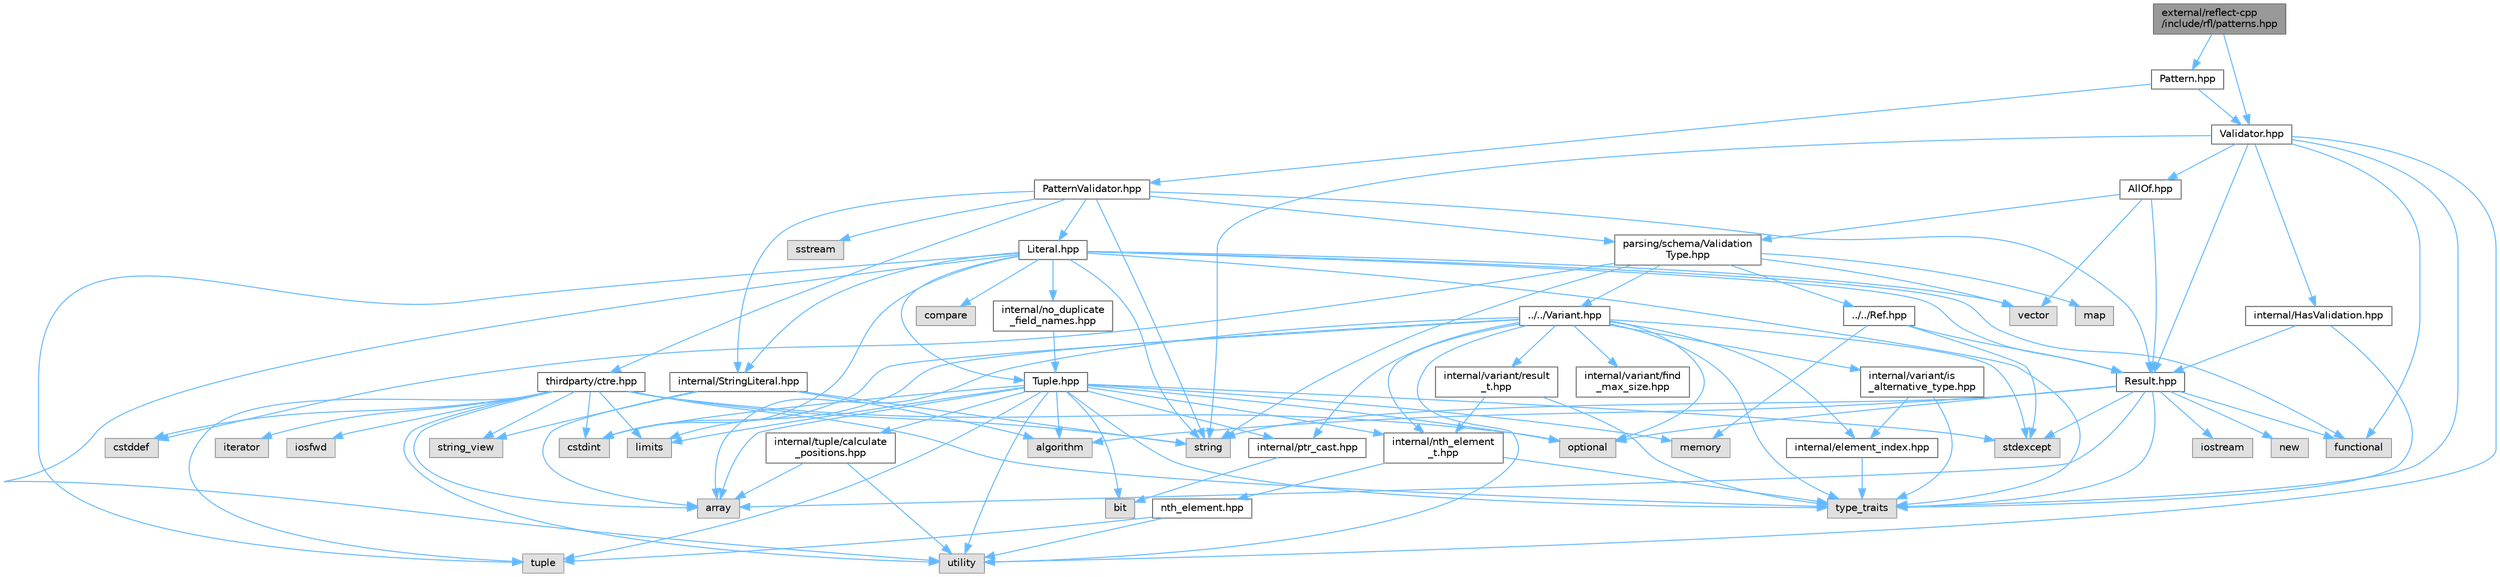 digraph "external/reflect-cpp/include/rfl/patterns.hpp"
{
 // LATEX_PDF_SIZE
  bgcolor="transparent";
  edge [fontname=Helvetica,fontsize=10,labelfontname=Helvetica,labelfontsize=10];
  node [fontname=Helvetica,fontsize=10,shape=box,height=0.2,width=0.4];
  Node1 [id="Node000001",label="external/reflect-cpp\l/include/rfl/patterns.hpp",height=0.2,width=0.4,color="gray40", fillcolor="grey60", style="filled", fontcolor="black",tooltip=" "];
  Node1 -> Node2 [id="edge1_Node000001_Node000002",color="steelblue1",style="solid",tooltip=" "];
  Node2 [id="Node000002",label="Pattern.hpp",height=0.2,width=0.4,color="grey40", fillcolor="white", style="filled",URL="$_pattern_8hpp.html",tooltip=" "];
  Node2 -> Node3 [id="edge2_Node000002_Node000003",color="steelblue1",style="solid",tooltip=" "];
  Node3 [id="Node000003",label="PatternValidator.hpp",height=0.2,width=0.4,color="grey40", fillcolor="white", style="filled",URL="$_pattern_validator_8hpp.html",tooltip=" "];
  Node3 -> Node4 [id="edge3_Node000003_Node000004",color="steelblue1",style="solid",tooltip=" "];
  Node4 [id="Node000004",label="sstream",height=0.2,width=0.4,color="grey60", fillcolor="#E0E0E0", style="filled",tooltip=" "];
  Node3 -> Node5 [id="edge4_Node000003_Node000005",color="steelblue1",style="solid",tooltip=" "];
  Node5 [id="Node000005",label="string",height=0.2,width=0.4,color="grey60", fillcolor="#E0E0E0", style="filled",tooltip=" "];
  Node3 -> Node6 [id="edge5_Node000003_Node000006",color="steelblue1",style="solid",tooltip=" "];
  Node6 [id="Node000006",label="thirdparty/ctre.hpp",height=0.2,width=0.4,color="grey40", fillcolor="white", style="filled",URL="$ctre_8hpp.html",tooltip=" "];
  Node6 -> Node7 [id="edge6_Node000006_Node000007",color="steelblue1",style="solid",tooltip=" "];
  Node7 [id="Node000007",label="utility",height=0.2,width=0.4,color="grey60", fillcolor="#E0E0E0", style="filled",tooltip=" "];
  Node6 -> Node8 [id="edge7_Node000006_Node000008",color="steelblue1",style="solid",tooltip=" "];
  Node8 [id="Node000008",label="cstddef",height=0.2,width=0.4,color="grey60", fillcolor="#E0E0E0", style="filled",tooltip=" "];
  Node6 -> Node9 [id="edge8_Node000006_Node000009",color="steelblue1",style="solid",tooltip=" "];
  Node9 [id="Node000009",label="string_view",height=0.2,width=0.4,color="grey60", fillcolor="#E0E0E0", style="filled",tooltip=" "];
  Node6 -> Node10 [id="edge9_Node000006_Node000010",color="steelblue1",style="solid",tooltip=" "];
  Node10 [id="Node000010",label="array",height=0.2,width=0.4,color="grey60", fillcolor="#E0E0E0", style="filled",tooltip=" "];
  Node6 -> Node11 [id="edge10_Node000006_Node000011",color="steelblue1",style="solid",tooltip=" "];
  Node11 [id="Node000011",label="cstdint",height=0.2,width=0.4,color="grey60", fillcolor="#E0E0E0", style="filled",tooltip=" "];
  Node6 -> Node12 [id="edge11_Node000006_Node000012",color="steelblue1",style="solid",tooltip=" "];
  Node12 [id="Node000012",label="type_traits",height=0.2,width=0.4,color="grey60", fillcolor="#E0E0E0", style="filled",tooltip=" "];
  Node6 -> Node13 [id="edge12_Node000006_Node000013",color="steelblue1",style="solid",tooltip=" "];
  Node13 [id="Node000013",label="limits",height=0.2,width=0.4,color="grey60", fillcolor="#E0E0E0", style="filled",tooltip=" "];
  Node6 -> Node14 [id="edge13_Node000006_Node000014",color="steelblue1",style="solid",tooltip=" "];
  Node14 [id="Node000014",label="tuple",height=0.2,width=0.4,color="grey60", fillcolor="#E0E0E0", style="filled",tooltip=" "];
  Node6 -> Node5 [id="edge14_Node000006_Node000005",color="steelblue1",style="solid",tooltip=" "];
  Node6 -> Node15 [id="edge15_Node000006_Node000015",color="steelblue1",style="solid",tooltip=" "];
  Node15 [id="Node000015",label="iterator",height=0.2,width=0.4,color="grey60", fillcolor="#E0E0E0", style="filled",tooltip=" "];
  Node6 -> Node16 [id="edge16_Node000006_Node000016",color="steelblue1",style="solid",tooltip=" "];
  Node16 [id="Node000016",label="optional",height=0.2,width=0.4,color="grey60", fillcolor="#E0E0E0", style="filled",tooltip=" "];
  Node6 -> Node17 [id="edge17_Node000006_Node000017",color="steelblue1",style="solid",tooltip=" "];
  Node17 [id="Node000017",label="iosfwd",height=0.2,width=0.4,color="grey60", fillcolor="#E0E0E0", style="filled",tooltip=" "];
  Node3 -> Node18 [id="edge18_Node000003_Node000018",color="steelblue1",style="solid",tooltip=" "];
  Node18 [id="Node000018",label="Literal.hpp",height=0.2,width=0.4,color="grey40", fillcolor="white", style="filled",URL="$_literal_8hpp.html",tooltip=" "];
  Node18 -> Node19 [id="edge19_Node000018_Node000019",color="steelblue1",style="solid",tooltip=" "];
  Node19 [id="Node000019",label="compare",height=0.2,width=0.4,color="grey60", fillcolor="#E0E0E0", style="filled",tooltip=" "];
  Node18 -> Node11 [id="edge20_Node000018_Node000011",color="steelblue1",style="solid",tooltip=" "];
  Node18 -> Node20 [id="edge21_Node000018_Node000020",color="steelblue1",style="solid",tooltip=" "];
  Node20 [id="Node000020",label="functional",height=0.2,width=0.4,color="grey60", fillcolor="#E0E0E0", style="filled",tooltip=" "];
  Node18 -> Node5 [id="edge22_Node000018_Node000005",color="steelblue1",style="solid",tooltip=" "];
  Node18 -> Node14 [id="edge23_Node000018_Node000014",color="steelblue1",style="solid",tooltip=" "];
  Node18 -> Node12 [id="edge24_Node000018_Node000012",color="steelblue1",style="solid",tooltip=" "];
  Node18 -> Node7 [id="edge25_Node000018_Node000007",color="steelblue1",style="solid",tooltip=" "];
  Node18 -> Node21 [id="edge26_Node000018_Node000021",color="steelblue1",style="solid",tooltip=" "];
  Node21 [id="Node000021",label="vector",height=0.2,width=0.4,color="grey60", fillcolor="#E0E0E0", style="filled",tooltip=" "];
  Node18 -> Node22 [id="edge27_Node000018_Node000022",color="steelblue1",style="solid",tooltip=" "];
  Node22 [id="Node000022",label="Result.hpp",height=0.2,width=0.4,color="grey40", fillcolor="white", style="filled",URL="$_result_8hpp.html",tooltip=" "];
  Node22 -> Node23 [id="edge28_Node000022_Node000023",color="steelblue1",style="solid",tooltip=" "];
  Node23 [id="Node000023",label="algorithm",height=0.2,width=0.4,color="grey60", fillcolor="#E0E0E0", style="filled",tooltip=" "];
  Node22 -> Node10 [id="edge29_Node000022_Node000010",color="steelblue1",style="solid",tooltip=" "];
  Node22 -> Node20 [id="edge30_Node000022_Node000020",color="steelblue1",style="solid",tooltip=" "];
  Node22 -> Node24 [id="edge31_Node000022_Node000024",color="steelblue1",style="solid",tooltip=" "];
  Node24 [id="Node000024",label="iostream",height=0.2,width=0.4,color="grey60", fillcolor="#E0E0E0", style="filled",tooltip=" "];
  Node22 -> Node25 [id="edge32_Node000022_Node000025",color="steelblue1",style="solid",tooltip=" "];
  Node25 [id="Node000025",label="new",height=0.2,width=0.4,color="grey60", fillcolor="#E0E0E0", style="filled",tooltip=" "];
  Node22 -> Node16 [id="edge33_Node000022_Node000016",color="steelblue1",style="solid",tooltip=" "];
  Node22 -> Node26 [id="edge34_Node000022_Node000026",color="steelblue1",style="solid",tooltip=" "];
  Node26 [id="Node000026",label="stdexcept",height=0.2,width=0.4,color="grey60", fillcolor="#E0E0E0", style="filled",tooltip=" "];
  Node22 -> Node5 [id="edge35_Node000022_Node000005",color="steelblue1",style="solid",tooltip=" "];
  Node22 -> Node12 [id="edge36_Node000022_Node000012",color="steelblue1",style="solid",tooltip=" "];
  Node18 -> Node27 [id="edge37_Node000018_Node000027",color="steelblue1",style="solid",tooltip=" "];
  Node27 [id="Node000027",label="Tuple.hpp",height=0.2,width=0.4,color="grey40", fillcolor="white", style="filled",URL="$_tuple_8hpp.html",tooltip=" "];
  Node27 -> Node23 [id="edge38_Node000027_Node000023",color="steelblue1",style="solid",tooltip=" "];
  Node27 -> Node10 [id="edge39_Node000027_Node000010",color="steelblue1",style="solid",tooltip=" "];
  Node27 -> Node28 [id="edge40_Node000027_Node000028",color="steelblue1",style="solid",tooltip=" "];
  Node28 [id="Node000028",label="bit",height=0.2,width=0.4,color="grey60", fillcolor="#E0E0E0", style="filled",tooltip=" "];
  Node27 -> Node11 [id="edge41_Node000027_Node000011",color="steelblue1",style="solid",tooltip=" "];
  Node27 -> Node13 [id="edge42_Node000027_Node000013",color="steelblue1",style="solid",tooltip=" "];
  Node27 -> Node29 [id="edge43_Node000027_Node000029",color="steelblue1",style="solid",tooltip=" "];
  Node29 [id="Node000029",label="memory",height=0.2,width=0.4,color="grey60", fillcolor="#E0E0E0", style="filled",tooltip=" "];
  Node27 -> Node16 [id="edge44_Node000027_Node000016",color="steelblue1",style="solid",tooltip=" "];
  Node27 -> Node26 [id="edge45_Node000027_Node000026",color="steelblue1",style="solid",tooltip=" "];
  Node27 -> Node14 [id="edge46_Node000027_Node000014",color="steelblue1",style="solid",tooltip=" "];
  Node27 -> Node12 [id="edge47_Node000027_Node000012",color="steelblue1",style="solid",tooltip=" "];
  Node27 -> Node7 [id="edge48_Node000027_Node000007",color="steelblue1",style="solid",tooltip=" "];
  Node27 -> Node30 [id="edge49_Node000027_Node000030",color="steelblue1",style="solid",tooltip=" "];
  Node30 [id="Node000030",label="internal/nth_element\l_t.hpp",height=0.2,width=0.4,color="grey40", fillcolor="white", style="filled",URL="$nth__element__t_8hpp.html",tooltip=" "];
  Node30 -> Node12 [id="edge50_Node000030_Node000012",color="steelblue1",style="solid",tooltip=" "];
  Node30 -> Node31 [id="edge51_Node000030_Node000031",color="steelblue1",style="solid",tooltip=" "];
  Node31 [id="Node000031",label="nth_element.hpp",height=0.2,width=0.4,color="grey40", fillcolor="white", style="filled",URL="$nth__element_8hpp.html",tooltip=" "];
  Node31 -> Node14 [id="edge52_Node000031_Node000014",color="steelblue1",style="solid",tooltip=" "];
  Node31 -> Node7 [id="edge53_Node000031_Node000007",color="steelblue1",style="solid",tooltip=" "];
  Node27 -> Node32 [id="edge54_Node000027_Node000032",color="steelblue1",style="solid",tooltip=" "];
  Node32 [id="Node000032",label="internal/ptr_cast.hpp",height=0.2,width=0.4,color="grey40", fillcolor="white", style="filled",URL="$ptr__cast_8hpp.html",tooltip=" "];
  Node32 -> Node28 [id="edge55_Node000032_Node000028",color="steelblue1",style="solid",tooltip=" "];
  Node27 -> Node33 [id="edge56_Node000027_Node000033",color="steelblue1",style="solid",tooltip=" "];
  Node33 [id="Node000033",label="internal/tuple/calculate\l_positions.hpp",height=0.2,width=0.4,color="grey40", fillcolor="white", style="filled",URL="$calculate__positions_8hpp.html",tooltip=" "];
  Node33 -> Node10 [id="edge57_Node000033_Node000010",color="steelblue1",style="solid",tooltip=" "];
  Node33 -> Node7 [id="edge58_Node000033_Node000007",color="steelblue1",style="solid",tooltip=" "];
  Node18 -> Node34 [id="edge59_Node000018_Node000034",color="steelblue1",style="solid",tooltip=" "];
  Node34 [id="Node000034",label="internal/StringLiteral.hpp",height=0.2,width=0.4,color="grey40", fillcolor="white", style="filled",URL="$_string_literal_8hpp.html",tooltip=" "];
  Node34 -> Node23 [id="edge60_Node000034_Node000023",color="steelblue1",style="solid",tooltip=" "];
  Node34 -> Node10 [id="edge61_Node000034_Node000010",color="steelblue1",style="solid",tooltip=" "];
  Node34 -> Node5 [id="edge62_Node000034_Node000005",color="steelblue1",style="solid",tooltip=" "];
  Node34 -> Node9 [id="edge63_Node000034_Node000009",color="steelblue1",style="solid",tooltip=" "];
  Node18 -> Node35 [id="edge64_Node000018_Node000035",color="steelblue1",style="solid",tooltip=" "];
  Node35 [id="Node000035",label="internal/no_duplicate\l_field_names.hpp",height=0.2,width=0.4,color="grey40", fillcolor="white", style="filled",URL="$no__duplicate__field__names_8hpp.html",tooltip=" "];
  Node35 -> Node27 [id="edge65_Node000035_Node000027",color="steelblue1",style="solid",tooltip=" "];
  Node3 -> Node22 [id="edge66_Node000003_Node000022",color="steelblue1",style="solid",tooltip=" "];
  Node3 -> Node34 [id="edge67_Node000003_Node000034",color="steelblue1",style="solid",tooltip=" "];
  Node3 -> Node36 [id="edge68_Node000003_Node000036",color="steelblue1",style="solid",tooltip=" "];
  Node36 [id="Node000036",label="parsing/schema/Validation\lType.hpp",height=0.2,width=0.4,color="grey40", fillcolor="white", style="filled",URL="$_validation_type_8hpp.html",tooltip=" "];
  Node36 -> Node8 [id="edge69_Node000036_Node000008",color="steelblue1",style="solid",tooltip=" "];
  Node36 -> Node37 [id="edge70_Node000036_Node000037",color="steelblue1",style="solid",tooltip=" "];
  Node37 [id="Node000037",label="map",height=0.2,width=0.4,color="grey60", fillcolor="#E0E0E0", style="filled",tooltip=" "];
  Node36 -> Node5 [id="edge71_Node000036_Node000005",color="steelblue1",style="solid",tooltip=" "];
  Node36 -> Node21 [id="edge72_Node000036_Node000021",color="steelblue1",style="solid",tooltip=" "];
  Node36 -> Node38 [id="edge73_Node000036_Node000038",color="steelblue1",style="solid",tooltip=" "];
  Node38 [id="Node000038",label="../../Ref.hpp",height=0.2,width=0.4,color="grey40", fillcolor="white", style="filled",URL="$_ref_8hpp.html",tooltip=" "];
  Node38 -> Node29 [id="edge74_Node000038_Node000029",color="steelblue1",style="solid",tooltip=" "];
  Node38 -> Node26 [id="edge75_Node000038_Node000026",color="steelblue1",style="solid",tooltip=" "];
  Node38 -> Node22 [id="edge76_Node000038_Node000022",color="steelblue1",style="solid",tooltip=" "];
  Node36 -> Node39 [id="edge77_Node000036_Node000039",color="steelblue1",style="solid",tooltip=" "];
  Node39 [id="Node000039",label="../../Variant.hpp",height=0.2,width=0.4,color="grey40", fillcolor="white", style="filled",URL="$_variant_8hpp.html",tooltip=" "];
  Node39 -> Node10 [id="edge78_Node000039_Node000010",color="steelblue1",style="solid",tooltip=" "];
  Node39 -> Node11 [id="edge79_Node000039_Node000011",color="steelblue1",style="solid",tooltip=" "];
  Node39 -> Node13 [id="edge80_Node000039_Node000013",color="steelblue1",style="solid",tooltip=" "];
  Node39 -> Node16 [id="edge81_Node000039_Node000016",color="steelblue1",style="solid",tooltip=" "];
  Node39 -> Node26 [id="edge82_Node000039_Node000026",color="steelblue1",style="solid",tooltip=" "];
  Node39 -> Node12 [id="edge83_Node000039_Node000012",color="steelblue1",style="solid",tooltip=" "];
  Node39 -> Node7 [id="edge84_Node000039_Node000007",color="steelblue1",style="solid",tooltip=" "];
  Node39 -> Node40 [id="edge85_Node000039_Node000040",color="steelblue1",style="solid",tooltip=" "];
  Node40 [id="Node000040",label="internal/element_index.hpp",height=0.2,width=0.4,color="grey40", fillcolor="white", style="filled",URL="$element__index_8hpp.html",tooltip=" "];
  Node40 -> Node12 [id="edge86_Node000040_Node000012",color="steelblue1",style="solid",tooltip=" "];
  Node39 -> Node30 [id="edge87_Node000039_Node000030",color="steelblue1",style="solid",tooltip=" "];
  Node39 -> Node41 [id="edge88_Node000039_Node000041",color="steelblue1",style="solid",tooltip=" "];
  Node41 [id="Node000041",label="internal/variant/find\l_max_size.hpp",height=0.2,width=0.4,color="grey40", fillcolor="white", style="filled",URL="$find__max__size_8hpp.html",tooltip=" "];
  Node39 -> Node42 [id="edge89_Node000039_Node000042",color="steelblue1",style="solid",tooltip=" "];
  Node42 [id="Node000042",label="internal/variant/is\l_alternative_type.hpp",height=0.2,width=0.4,color="grey40", fillcolor="white", style="filled",URL="$is__alternative__type_8hpp.html",tooltip=" "];
  Node42 -> Node12 [id="edge90_Node000042_Node000012",color="steelblue1",style="solid",tooltip=" "];
  Node42 -> Node40 [id="edge91_Node000042_Node000040",color="steelblue1",style="solid",tooltip=" "];
  Node39 -> Node43 [id="edge92_Node000039_Node000043",color="steelblue1",style="solid",tooltip=" "];
  Node43 [id="Node000043",label="internal/variant/result\l_t.hpp",height=0.2,width=0.4,color="grey40", fillcolor="white", style="filled",URL="$result__t_8hpp.html",tooltip=" "];
  Node43 -> Node12 [id="edge93_Node000043_Node000012",color="steelblue1",style="solid",tooltip=" "];
  Node43 -> Node30 [id="edge94_Node000043_Node000030",color="steelblue1",style="solid",tooltip=" "];
  Node39 -> Node32 [id="edge95_Node000039_Node000032",color="steelblue1",style="solid",tooltip=" "];
  Node2 -> Node44 [id="edge96_Node000002_Node000044",color="steelblue1",style="solid",tooltip=" "];
  Node44 [id="Node000044",label="Validator.hpp",height=0.2,width=0.4,color="grey40", fillcolor="white", style="filled",URL="$_validator_8hpp.html",tooltip=" "];
  Node44 -> Node20 [id="edge97_Node000044_Node000020",color="steelblue1",style="solid",tooltip=" "];
  Node44 -> Node5 [id="edge98_Node000044_Node000005",color="steelblue1",style="solid",tooltip=" "];
  Node44 -> Node12 [id="edge99_Node000044_Node000012",color="steelblue1",style="solid",tooltip=" "];
  Node44 -> Node7 [id="edge100_Node000044_Node000007",color="steelblue1",style="solid",tooltip=" "];
  Node44 -> Node45 [id="edge101_Node000044_Node000045",color="steelblue1",style="solid",tooltip=" "];
  Node45 [id="Node000045",label="AllOf.hpp",height=0.2,width=0.4,color="grey40", fillcolor="white", style="filled",URL="$_all_of_8hpp.html",tooltip=" "];
  Node45 -> Node21 [id="edge102_Node000045_Node000021",color="steelblue1",style="solid",tooltip=" "];
  Node45 -> Node22 [id="edge103_Node000045_Node000022",color="steelblue1",style="solid",tooltip=" "];
  Node45 -> Node36 [id="edge104_Node000045_Node000036",color="steelblue1",style="solid",tooltip=" "];
  Node44 -> Node22 [id="edge105_Node000044_Node000022",color="steelblue1",style="solid",tooltip=" "];
  Node44 -> Node46 [id="edge106_Node000044_Node000046",color="steelblue1",style="solid",tooltip=" "];
  Node46 [id="Node000046",label="internal/HasValidation.hpp",height=0.2,width=0.4,color="grey40", fillcolor="white", style="filled",URL="$_has_validation_8hpp.html",tooltip=" "];
  Node46 -> Node12 [id="edge107_Node000046_Node000012",color="steelblue1",style="solid",tooltip=" "];
  Node46 -> Node22 [id="edge108_Node000046_Node000022",color="steelblue1",style="solid",tooltip=" "];
  Node1 -> Node44 [id="edge109_Node000001_Node000044",color="steelblue1",style="solid",tooltip=" "];
}
